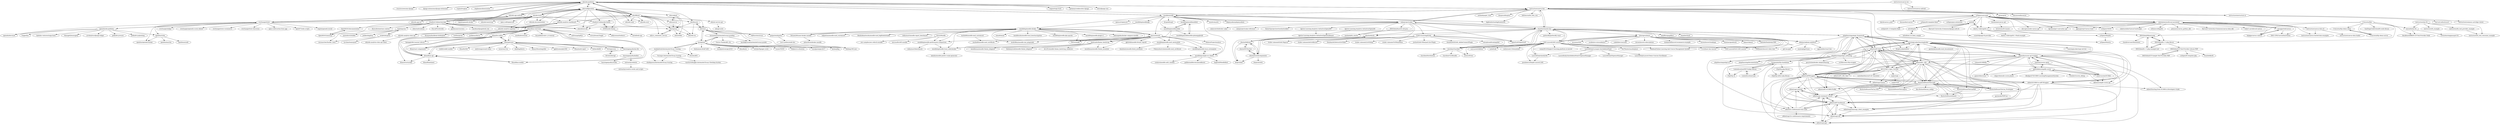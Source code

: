 digraph G {
"edx/edx-platform" -> "edx/configuration"
"edx/edx-platform" -> "edx/XBlock"
"edx/edx-platform" -> "instructure/canvas-lms"
"edx/edx-platform" -> "edx/devstack"
"edx/edx-platform" -> "taigaio/taiga-back" ["e"=1]
"edx/edx-platform" -> "moodle/moodle"
"edx/edx-platform" -> "pydanny/cookiecutter-django" ["e"=1]
"edx/edx-platform" -> "divio/django-cms" ["e"=1]
"edx/edx-platform" -> "edx/edx-app-android"
"edx/edx-platform" -> "rosarior/awesome-django" ["e"=1]
"edx/edx-platform" -> "django-extensions/django-extensions" ["e"=1]
"edx/edx-platform" -> "overhangio/tutor"
"edx/edx-platform" -> "wagtail/wagtail" ["e"=1]
"edx/edx-platform" -> "stephenmcd/mezzanine" ["e"=1]
"edx/edx-platform" -> "Stanford-Online/class2go"
"instructure/canvas-lms" -> "edx/edx-platform"
"instructure/canvas-lms" -> "moodle/moodle"
"instructure/canvas-lms" -> "sakaiproject/sakai"
"instructure/canvas-lms" -> "ucfopen/canvasapi"
"instructure/canvas-lms" -> "spree/spree" ["e"=1]
"instructure/canvas-lms" -> "chamilo/chamilo-lms"
"instructure/canvas-lms" -> "jamesjonesmath/canvancement"
"instructure/canvas-lms" -> "instructure/instructure-ui"
"instructure/canvas-lms" -> "discourse/discourse" ["e"=1]
"instructure/canvas-lms" -> "bigbluebutton/bigbluebutton" ["e"=1]
"instructure/canvas-lms" -> "airblade/paper_trail" ["e"=1]
"instructure/canvas-lms" -> "LearningLocker/learninglocker"
"instructure/canvas-lms" -> "adlnet/xAPI-Spec"
"instructure/canvas-lms" -> "diaspora/diaspora" ["e"=1]
"instructure/canvas-lms" -> "fatfreecrm/fat_free_crm" ["e"=1]
"Khan/live-editor" -> "Khan/structuredjs"
"Khan/live-editor" -> "Khan/perseus"
"Khan/live-editor" -> "Khan/khan-api"
"Khan/live-editor" -> "Khan/react-components" ["e"=1]
"Khan/live-editor" -> "SpongeJr/KA-Learner-Library"
"Khan/live-editor" -> "Khan/khan-exercises"
"overhangio/tutor" -> "edx/devstack"
"overhangio/tutor" -> "openedx/edx-platform"
"overhangio/tutor" -> "overhangio/indigo"
"overhangio/tutor" -> "openfun/openedx-docker"
"overhangio/tutor" -> "openedx/devstack"
"overhangio/tutor" -> "openfun/richie"
"overhangio/tutor" -> "overhangio/openedx-scorm-xblock"
"overhangio/tutor" -> "overhangio/tutor-ecommerce"
"overhangio/tutor" -> "edx/configuration"
"overhangio/tutor" -> "edx/edx-platform"
"overhangio/tutor" -> "overhangio/tutor-discovery"
"overhangio/tutor" -> "open-craft/custom-form-app"
"overhangio/tutor" -> "lpm0073/edx.scripts"
"overhangio/tutor" -> "regisb/openedx-install"
"overhangio/tutor" -> "gazpachu/hypatia"
"Khan/khan-api" -> "Khan/khan-mobile"
"Khan/khan-api" -> "Khan/khan-exercises"
"Khan/khan-api" -> "Khan/live-editor"
"Khan/khan-api" -> "Khan/perseus"
"Khan/khan-api" -> "Khan/structuredjs"
"Khan/khan-api" -> "Khan/KhanQuest"
"ulearnpro/ulearn" -> "LMS-Laravel/LMS-Laravel"
"ulearnpro/ulearn" -> "Mazbaul/Online-Learning-And-Course-Management-System"
"ulearnpro/ulearn" -> "ci-oc/basic-lms-laravel"
"ulearnpro/ulearn" -> "lakasir/lakasir" ["e"=1]
"ulearnpro/ulearn" -> "Bottelet/DaybydayCRM" ["e"=1]
"ulearnpro/ulearn" -> "LMS-Laravel/OLD-LMS-Laravel"
"ulearnpro/ulearn" -> "musonza/chat" ["e"=1]
"ulearnpro/ulearn" -> "academico-sis/academico" ["e"=1]
"ulearnpro/ulearn" -> "codelitdev/courselit" ["e"=1]
"ulearnpro/ulearn" -> "rinvex/laravel-subscriptions" ["e"=1]
"ulearnpro/ulearn" -> "PHPJunior/laravel-video-chat" ["e"=1]
"ulearnpro/ulearn" -> "drehimself/laravel-ecommerce-example" ["e"=1]
"ulearnpro/ulearn" -> "rinvex/laravel-bookings" ["e"=1]
"ulearnpro/ulearn" -> "SecTheater/marketplace" ["e"=1]
"ulearnpro/ulearn" -> "iluminar/goodwork" ["e"=1]
"ucfopen/canvasapi" -> "jamesjonesmath/canvancement"
"ucfopen/canvasapi" -> "ucfopen/UDOIT"
"ucfopen/canvasapi" -> "ucfopen/Obojobo"
"ucfopen/canvasapi" -> "gqmaguirejr/Canvas-tools"
"ucfopen/canvasapi" -> "ucfopen/lti-template-flask"
"ucfopen/canvasapi" -> "pylti/lti"
"ucfopen/canvasapi" -> "unsupported/canvas"
"ucfopen/canvasapi" -> "kstateome/canvas-api"
"ucfopen/canvasapi" -> "ubccapico/node-canvas-api"
"ucfopen/canvasapi" -> "dmitry-viskov/pylti1.3"
"ucfopen/canvasapi" -> "skyzh/canvas_grab" ["e"=1]
"ucfopen/canvasapi" -> "daranzolin/rcanvas"
"ucfopen/canvasapi" -> "ucfopen/Materia"
"ucfopen/canvasapi" -> "ucfopen/quiz-extensions"
"ucfopen/canvasapi" -> "dgrobani/py3-canvaslms-api"
"moodle/moodle" -> "instructure/canvas-lms"
"moodle/moodle" -> "moodlehq/moodle-docker"
"moodle/moodle" -> "edx/edx-platform"
"moodle/moodle" -> "tmuras/moosh"
"moodle/moodle" -> "bigbluebutton/bigbluebutton" ["e"=1]
"moodle/moodle" -> "moodlehq/moodleapp"
"moodle/moodle" -> "drupal/drupal" ["e"=1]
"moodle/moodle" -> "sakaiproject/sakai"
"moodle/moodle" -> "chamilo/chamilo-lms"
"moodle/moodle" -> "moodlehq/moodlemobile"
"moodle/moodle" -> "mautic/mautic" ["e"=1]
"moodle/moodle" -> "phpmyadmin/phpmyadmin" ["e"=1]
"moodle/moodle" -> "moodlehq/sample-ws-clients"
"moodle/moodle" -> "moodlehq/moodlemobile2"
"moodle/moodle" -> "opencart/opencart" ["e"=1]
"moodlehq/moodlemobile" -> "bmbrands/theme_bootstrap"
"moodlehq/moodlemobile" -> "moodlehq/moodlemobile2"
"moodlehq/moodlemobile" -> "moodlehq/moodle-mod_newmodule"
"moodlehq/moodlemobile" -> "moodlehq/moodlemobile-phonegapbuild"
"Khan/khan-exercises" -> "Khan/khan-api"
"Khan/khan-exercises" -> "Khan/khan-mobile"
"Khan/khan-exercises" -> "Khan/perseus"
"Khan/khan-exercises" -> "Stanford-Online/class2go"
"Khan/khan-exercises" -> "andreasgal/pdf.js" ["e"=1]
"Khan/khan-exercises" -> "Khan/live-editor"
"Khan/khan-exercises" -> "edx/XBlock"
"Khan/khan-exercises" -> "learningequality/ka-lite"
"Khan/khan-exercises" -> "worrydream/Tangle" ["e"=1]
"Khan/khan-exercises" -> "addyosmani/todomvc" ["e"=1]
"Khan/khan-exercises" -> "tbranyen/backbone-boilerplate" ["e"=1]
"Khan/khan-exercises" -> "cowboy/grunt" ["e"=1]
"Khan/khan-exercises" -> "jashkenas/docco" ["e"=1]
"Khan/khan-exercises" -> "mozilla/browserid" ["e"=1]
"Khan/khan-exercises" -> "bryanbibat/rails-3_0-tutorial" ["e"=1]
"learningequality/ka-lite" -> "learningequality/kolibri"
"learningequality/ka-lite" -> "Khan/perseus"
"learningequality/ka-lite" -> "Khan/khan-api"
"learningequality/kolibri" -> "learningequality/ka-lite"
"learningequality/kolibri" -> "learningequality/studio"
"learningequality/kolibri" -> "outreachy/website"
"adlnet/xAPI-Spec" -> "adlnet/ADL_LRS"
"adlnet/xAPI-Spec" -> "LearningLocker/learninglocker"
"adlnet/xAPI-Spec" -> "adlnet/xAPIWrapper"
"adlnet/xAPI-Spec" -> "AICC/CMI-5_Spec_Current"
"adlnet/xAPI-Spec" -> "RusticiSoftware/TinCanJS"
"adlnet/xAPI-Spec" -> "adlnet/xAPI-Dashboard"
"adlnet/xAPI-Spec" -> "adlnet/lrs-conformance-test-suite"
"adlnet/xAPI-Spec" -> "pipwerks/scorm-api-wrapper"
"adlnet/xAPI-Spec" -> "adaptlearning/adapt_framework"
"adlnet/xAPI-Spec" -> "RusticiSoftware/TinCan_Prototypes"
"adlnet/xAPI-Spec" -> "adaptlearning/adapt_authoring"
"adlnet/xAPI-Spec" -> "adlnet/SCORM-to-xAPI-Wrapper"
"adlnet/xAPI-Spec" -> "adlnet/xapi-lab"
"adlnet/xAPI-Spec" -> "adlnet/xapi-statement-viewer"
"adlnet/xAPI-Spec" -> "adlnet/xAPI-SCORM-Profile"
"instructure/canvas-ios" -> "instructure/canvas-android"
"instructure/canvas-ios" -> "instructure/instructure-ui"
"instructure/canvas-ios" -> "instructure/canvas-lms"
"kstateome/canvas-api" -> "kstateome/lti-launch"
"OpenMOOC/documentation" -> "OpenMOOC/moocng"
"3b1b/moderngl" -> "3b1b/perseus"
"Stanford-Online/class2go" -> "edx/XBlock"
"Stanford-Online/class2go" -> "OpenMOOC/documentation"
"Stanford-Online/class2go" -> "dhawalhshah/class-central"
"Stanford-Online/class2go" -> "OpenMOOC/moocng"
"Stanford-Online/class2go" -> "Khan/khan-exercises"
"Stanford-Online/class2go" -> "oxplot/gcsms"
"Stanford-Online/class2go" -> "eldarion/brabeion" ["e"=1]
"Stanford-Online/class2go" -> "PascalPrecht/wbb" ["e"=1]
"Stanford-Online/class2go" -> "jplehmann/coursera" ["e"=1]
"Stanford-Online/class2go" -> "edx/configuration"
"Stanford-Online/class2go" -> "edx/edx-platform"
"Stanford-Online/class2go" -> "jacobian/djangobook.com" ["e"=1]
"edx/XBlock" -> "edx/configuration"
"edx/XBlock" -> "edx/xblock-sdk"
"edx/XBlock" -> "Stanford-Online/class2go"
"edx/XBlock" -> "edx/xqueue"
"edx/XBlock" -> "edx/cs_comments_service"
"edx/XBlock" -> "edx/discern"
"edx/XBlock" -> "edx/edx-platform"
"edx/XBlock" -> "edx/edx-tools"
"edx/XBlock" -> "edx/edx-ora"
"edx/XBlock" -> "edx/edx-ora2"
"edx/XBlock" -> "edx/xserver"
"edx/XBlock" -> "edx/ease"
"edx/XBlock" -> "edx/edx-analytics-dashboard"
"edx/XBlock" -> "Stanford-Online/edx-theme"
"edx/XBlock" -> "edx/ml-service-api"
"cybercussion/SCOBot" -> "pipwerks/scorm-api-wrapper"
"cybercussion/SCOBot" -> "skfriese/simple-scorm-api"
"cybercussion/SCOBot" -> "gabrieldoty/simplify-scorm"
"moodlehq/moodle-mod_newmodule" -> "moodlehq/moodle-local_wstemplate"
"moodlehq/moodle-mod_newmodule" -> "danielneis/moodle-block_newblock"
"moodlehq/moodle-mod_newmodule" -> "PukunuiAustralia/moodle-mod_certificate"
"IMSGlobal/LTI-Tool-Provider-Library-PHP" -> "IMSGlobal/LTI-Sample-Tool-Provider-PHP"
"IMSGlobal/LTI-Tool-Provider-Library-PHP" -> "ucfopen/lti-template-php"
"IMSGlobal/LTI-Tool-Provider-Library-PHP" -> "franzliedke/lti"
"edx/edx-app-ios" -> "edx/edx-app-android"
"adaptlearning/adapt_authoring" -> "adaptlearning/adapt_framework"
"adaptlearning/adapt_authoring" -> "adaptlearning/documentation"
"adaptlearning/adapt_authoring" -> "adlnet/xAPI-Spec"
"adaptlearning/adapt_authoring" -> "adlnet/xAPIWrapper"
"adaptlearning/adapt_authoring" -> "LearningLocker/learninglocker"
"adaptlearning/adapt_authoring" -> "garyritchie/docker-adaptauthoring"
"adaptlearning/adapt_authoring" -> "adlnet/ADL_LRS"
"adaptlearning/adapt_authoring" -> "tunapanda/h5p-standalone"
"adaptlearning/adapt_authoring" -> "adaptlearning/adapt-cli"
"adaptlearning/adapt_authoring" -> "sr258/scorm-h5p-wrapper"
"adaptlearning/adapt_framework" -> "adaptlearning/adapt_authoring"
"adaptlearning/adapt_framework" -> "LearningLocker/learninglocker"
"adaptlearning/adapt_framework" -> "adaptlearning/documentation"
"adaptlearning/adapt_framework" -> "adlnet/xAPI-Spec"
"adaptlearning/adapt_framework" -> "adaptlearning/adapt-cli"
"adaptlearning/adapt_framework" -> "pipwerks/scorm-api-wrapper"
"adaptlearning/adapt_framework" -> "adlnet/xAPIWrapper"
"adaptlearning/adapt_framework" -> "RusticiSoftware/TinCanJS"
"adaptlearning/adapt_framework" -> "Brightcookie/lxHive"
"adaptlearning/adapt_framework" -> "AICC/CMI-5_Spec_Current"
"adaptlearning/adapt_framework" -> "chamilo/chamilo-lms"
"adaptlearning/adapt_framework" -> "adlnet/ADL_LRS"
"adaptlearning/adapt_framework" -> "nekomy/nekomy-platform"
"Khan/perseus" -> "Khan/khan-exercises"
"Khan/perseus" -> "Khan/live-editor"
"Khan/perseus" -> "Khan/react-components" ["e"=1]
"Khan/perseus" -> "BinaryMuse/imgsible" ["e"=1]
"Khan/perseus" -> "gpbl/isomorphic500" ["e"=1]
"Khan/perseus" -> "Khan/khan-api"
"Khan/perseus" -> "Khan/math-input" ["e"=1]
"Khan/perseus" -> "learningequality/ka-lite"
"Khan/perseus" -> "fatiherikli/fil" ["e"=1]
"Khan/perseus" -> "reddit/reddit-mobile" ["e"=1]
"Khan/perseus" -> "Khan/KaTeX" ["e"=1]
"Khan/perseus" -> "andrewngu/sound-redux" ["e"=1]
"Khan/perseus" -> "insin/react-hn" ["e"=1]
"Khan/perseus" -> "3b1b/perseus"
"Khan/perseus" -> "skidding/flatris" ["e"=1]
"edx/edx-app-android" -> "edx/edx-app-ios"
"edx/edx-app-android" -> "edx/xblock-sdk"
"sakaiproject/sakai" -> "chamilo/chamilo-lms"
"sakaiproject/sakai" -> "OpenOLAT/OpenOLAT"
"sakaiproject/sakai" -> "instructure/canvas-lms"
"sakaiproject/sakai" -> "claroline/Claroline"
"sakaiproject/sakai" -> "azeckoski/lti_starter"
"sakaiproject/sakai" -> "ILIAS-eLearning/ILIAS"
"sakaiproject/sakai" -> "nekomy/nekomy-platform"
"sakaiproject/sakai" -> "moodle/moodle"
"sakaiproject/sakai" -> "elmsln/elmsln"
"sakaiproject/sakai" -> "sakaicontrib/docker-sakai"
"sakaiproject/sakai" -> "IMSGlobal/basiclti-util-java"
"sakaiproject/sakai" -> "sakaiproject/sakai-reference"
"sakaiproject/sakai" -> "thexerteproject/xerteonlinetoolkits"
"sakaiproject/sakai" -> "Apereo-Learning-Analytics-Initiative/OpenLRW"
"sakaiproject/sakai" -> "edx/edx-platform"
"siyuanzhao/automated-essay-grading" -> "nusnlp/nea"
"siyuanzhao/automated-essay-grading" -> "Gaurav-Pande/AES_DL"
"siyuanzhao/automated-essay-grading" -> "edx/ease"
"siyuanzhao/automated-essay-grading" -> "feidong1991/aes"
"siyuanzhao/automated-essay-grading" -> "karthikprasad/automated-essay-grader"
"mankadronit/Automated-Essay--Scoring" -> "shubhpawar/Automated-Essay-Scoring"
"mankadronit/Automated-Essay--Scoring" -> "Turanga1/Automated-Essay-Scoring"
"mankadronit/Automated-Essay--Scoring" -> "nusnlp/nea"
"mankadronit/Automated-Essay--Scoring" -> "Farahn/AES"
"nusnlp/nea" -> "edx/ease"
"nusnlp/nea" -> "feidong1991/aes"
"nusnlp/nea" -> "mankadronit/Automated-Essay--Scoring"
"nusnlp/nea" -> "siyuanzhao/automated-essay-grading"
"nusnlp/nea" -> "benhamner/ASAP-AES"
"nusnlp/nea" -> "Farahn/AES"
"nusnlp/nea" -> "nusnlp/mlconvgec2018" ["e"=1]
"nusnlp/nea" -> "dimalik/ats"
"nusnlp/nea" -> "ustcljw/fupugec-score"
"nusnlp/nea" -> "ucasir/TDNN"
"nusnlp/nea" -> "Rokeer/co-attention"
"nusnlp/nea" -> "nusnlp/smtgec2017" ["e"=1]
"nusnlp/nea" -> "keisks/jfleg" ["e"=1]
"moodlehq/moodleapp" -> "moodlehq/moodle-docker"
"bitnami/bitnami-docker-moodle" -> "jmhardison/docker-moodle"
"bitnami/bitnami-docker-moodle" -> "moodlehq/moodle-docker"
"edx/configuration" -> "edx/XBlock"
"edx/configuration" -> "edx/edx-platform"
"edx/configuration" -> "edx/devstack"
"edx/configuration" -> "edx/edx-ora2"
"edx/configuration" -> "edx/xblock-sdk"
"edx/configuration" -> "edx/edx-documentation"
"edx/configuration" -> "edx/xqueue"
"edx/configuration" -> "Stanford-Online/edx-theme"
"edx/configuration" -> "edx/edx-tools"
"edx/configuration" -> "edx/edx-analytics-dashboard"
"edx/configuration" -> "edx/edx-analytics-pipeline"
"edx/configuration" -> "edx/discern"
"edx/configuration" -> "IONISx/edx-theme"
"edx/configuration" -> "edx/codejail"
"edx/configuration" -> "edx/edx-app-android"
"LMS-Laravel/LMS-Laravel" -> "ulearnpro/ulearn"
"LMS-Laravel/LMS-Laravel" -> "LaravelDaily/QuickLMS"
"LMS-Laravel/LMS-Laravel" -> "ci-oc/basic-lms-laravel"
"LMS-Laravel/LMS-Laravel" -> "LMS-Laravel/OLD-LMS-Laravel"
"LMS-Laravel/LMS-Laravel" -> "chamilo/chamilo-lms"
"LMS-Laravel/LMS-Laravel" -> "claroline/Claroline"
"LMS-Laravel/LMS-Laravel" -> "Mazbaul/Online-Learning-And-Course-Management-System"
"LMS-Laravel/LMS-Laravel" -> "sunny0910/Simple-E-learning-platform-in-laravel"
"LMS-Laravel/LMS-Laravel" -> "canvasowl/ribbbon" ["e"=1]
"LMS-Laravel/LMS-Laravel" -> "jasonheecs/Simple-Laravel-LMS"
"LMS-Laravel/LMS-Laravel" -> "nahid/talk" ["e"=1]
"LMS-Laravel/LMS-Laravel" -> "LaravelDaily/Laraquiz-QuickAdminPanel"
"LMS-Laravel/LMS-Laravel" -> "SecTheater/marketplace" ["e"=1]
"LMS-Laravel/LMS-Laravel" -> "mshossain110/examinee" ["e"=1]
"LMS-Laravel/LMS-Laravel" -> "PHPJunior/laravel-video-chat" ["e"=1]
"openedx/edx-platform" -> "openedx/devstack"
"openedx/edx-platform" -> "overhangio/tutor"
"openedx/edx-platform" -> "polkadot-js/wasm" ["e"=1]
"openedx/edx-platform" -> "polkadot-js/phishing" ["e"=1]
"openedx/edx-platform" -> "frappe/lms" ["e"=1]
"openedx/edx-platform" -> "kaleidos-ventures/taiga-back" ["e"=1]
"openedx/edx-platform" -> "openfun/richie"
"openedx/edx-platform" -> "ManageIQ/manageiq" ["e"=1]
"openedx/edx-platform" -> "arrobalytics/django-ledger" ["e"=1]
"chamilo/chamilo-lms" -> "claroline/Claroline"
"chamilo/chamilo-lms" -> "sakaiproject/sakai"
"chamilo/chamilo-lms" -> "LMS-Laravel/LMS-Laravel"
"chamilo/chamilo-lms" -> "pupilfirst/pupilfirst" ["e"=1]
"chamilo/chamilo-lms" -> "adaptlearning/adapt_framework"
"chamilo/chamilo-lms" -> "nekomy/nekomy-platform"
"chamilo/chamilo-lms" -> "gazpachu/hypatia"
"chamilo/chamilo-lms" -> "chamilo/chash"
"chamilo/chamilo-lms" -> "atutor/ATutor"
"chamilo/chamilo-lms" -> "elmsln/elmsln"
"chamilo/chamilo-lms" -> "OpenOLAT/OpenOLAT"
"chamilo/chamilo-lms" -> "patternfly/patternfly-react" ["e"=1]
"chamilo/chamilo-lms" -> "instructure/canvas-lms"
"chamilo/chamilo-lms" -> "ILIAS-eLearning/ILIAS"
"chamilo/chamilo-lms" -> "ulearnpro/ulearn"
"elmsln/elmsln" -> "elmsln/HAXcms"
"elmsln/elmsln" -> "btopro/lab2"
"elmsln/elmsln" -> "elmsln/lrnwebcomponents"
"moodlehq/moodlemobile2" -> "moodlehq/moodlemobile-phonegapbuild"
"moodlehq/moodlemobile2" -> "moodlehq/moodlemobile"
"openfun/richie" -> "openfun/openedx-docker"
"openfun/richie" -> "openfun/arnold"
"openfun/richie" -> "openfun/marsha"
"Khan/khan-mobile" -> "Khan/khan-api"
"Khan/khan-mobile" -> "Khan/khan-exercises"
"edx/ease" -> "edx/discern"
"edx/ease" -> "nusnlp/nea"
"edx/ease" -> "siyuanzhao/automated-essay-grading"
"edx/ease" -> "VikParuchuri/scan"
"edx/ease" -> "feidong1991/aes"
"edx/ease" -> "karthikprasad/automated-essay-grader"
"ILIAS-eLearning/ILIAS" -> "studer-raimann/ILIAS-Pegasus"
"ILIAS-eLearning/ILIAS" -> "studer-raimann/ActiveRecord"
"ILIAS-eLearning/ILIAS" -> "DatabayAG/InteractiveVideo"
"ILIAS-eLearning/ILIAS" -> "studer-raimann/LiveVoting"
"ILIAS-eLearning/ILIAS" -> "OpenOLAT/OpenOLAT"
"ILIAS-eLearning/ILIAS" -> "studer-raimann/CtrlMainMenu"
"ILIAS-eLearning/ILIAS" -> "jrocho/ILIAS-Etherpad-Lite-Plugin"
"ILIAS-eLearning/ILIAS" -> "DatabayAG/ILIAS_AdobeConnectPlugin"
"ILIAS-eLearning/ILIAS" -> "claroline/Claroline"
"ILIAS-eLearning/ILIAS" -> "conceptsandtraining/doil"
"adlnet/ADL_LRS" -> "adlnet/xAPIWrapper"
"adlnet/ADL_LRS" -> "adlnet/xAPI-Spec"
"adlnet/ADL_LRS" -> "adlnet/lrs-conformance-test-suite"
"adlnet/ADL_LRS" -> "LearningLocker/learninglocker"
"adlnet/ADL_LRS" -> "adlnet/experienceapi_client_examples"
"adlnet/ADL_LRS" -> "adlnet/xapi-lab"
"adlnet/ADL_LRS" -> "adlnet/xAPI-Dashboard"
"adlnet/ADL_LRS" -> "adlnet/xapi-statement-viewer"
"adlnet/ADL_LRS" -> "RusticiSoftware/TinCanJS"
"adlnet/ADL_LRS" -> "adlnet/SCORM-to-xAPI-Wrapper"
"adlnet/ADL_LRS" -> "RusticiSoftware/TinCan_Prototypes"
"adlnet/ADL_LRS" -> "adlnet/xapi-launch"
"adlnet/ADL_LRS" -> "AICC/CMI-5_Spec_Current"
"adlnet/ADL_LRS" -> "adlnet/xapi-jqm"
"adlnet/ADL_LRS" -> "adlnet/xAPI-SCORM-Profile"
"adlnet/xAPIWrapper" -> "adlnet/xAPI-Dashboard"
"adlnet/xAPIWrapper" -> "adlnet/SCORM-to-xAPI-Wrapper"
"adlnet/xAPIWrapper" -> "adlnet/ADL_LRS"
"adlnet/xAPIWrapper" -> "adlnet/xapi-lab"
"adlnet/xAPIWrapper" -> "adlnet/experienceapi_client_examples"
"adlnet/xAPIWrapper" -> "adlnet/lrs-conformance-test-suite"
"adlnet/xAPIWrapper" -> "adlnet/xapi-statement-viewer"
"adlnet/xAPIWrapper" -> "adlnet/xapi-jqm"
"adlnet/xAPIWrapper" -> "adlnet/xAPI-Spec"
"adlnet/xAPIWrapper" -> "adlnet/xapi-youtube"
"adlnet/xAPIWrapper" -> "adlnet/xAPI-SCORM-Profile"
"adlnet/xAPIWrapper" -> "RusticiSoftware/TinCan_Prototypes"
"adlnet/xAPIWrapper" -> "RusticiSoftware/TinCanJS"
"adlnet/xAPIWrapper" -> "adlnet/xapi-launch"
"adlnet/xAPIWrapper" -> "LearningLocker/learninglocker"
"claroline/Claroline" -> "claroline/Distribution"
"claroline/Claroline" -> "chamilo/chamilo-lms"
"claroline/Claroline" -> "claroline/CoreBundle"
"claroline/Claroline" -> "atutor/ATutor"
"claroline/Claroline" -> "LMS-Laravel/LMS-Laravel"
"tmuras/moosh" -> "FMCorz/mdk"
"tmuras/moosh" -> "moodlehq/moodle-local_wstemplate"
"tmuras/moosh" -> "moodlehq/moodle-docker"
"tmuras/moosh" -> "moodleman/moodle-theme_essential"
"tmuras/moosh" -> "moodlehq/moodle-local_codechecker"
"tmuras/moosh" -> "mudrd8mz/moodle-tool_pluginskel"
"tmuras/moosh" -> "gjb2048/moodle-format_topcoll"
"tmuras/moosh" -> "moodlehq/moodle-mod_newmodule"
"tmuras/moosh" -> "markn86/moodle-mod_certificate"
"tmuras/moosh" -> "MaharaProject/mahara"
"tmuras/moosh" -> "bmbrands/theme_bootstrap"
"tmuras/moosh" -> "moodlehq/moodle-performance-comparison"
"tmuras/moosh" -> "moodlehq/sample-ws-clients"
"instructure/instructure-ui" -> "harvard-edtech/caccl"
"instructure/instructure-ui" -> "instructure/common-cartridge-viewer"
"Azure/Moodle" -> "microsoft/o365-moodle"
"Azure/Moodle" -> "aws-samples/aws-refarch-moodle"
"Azure/Moodle" -> "moodlehq/moodle-performance-comparison"
"bmbrands/theme_bootstrap" -> "ds125v/moodle-theme_bootstrap_renderers"
"bmbrands/theme_bootstrap" -> "moodleman/moodle-theme_elegance"
"bmbrands/theme_bootstrap" -> "moodleman/moodle-theme_essential"
"bmbrands/theme_bootstrap" -> "moodlehq/moodle-local_codechecker"
"bmbrands/theme_bootstrap" -> "thedannywahl/moodle-theme_elegance"
"moodlehq/moodle-performance-comparison" -> "moodlehq/moodle-local_codechecker"
"moodlehq/moodle-performance-comparison" -> "mikasmart/benchmark"
"Apereo-Learning-Analytics-Initiative/OpenLRW" -> "Apereo-Learning-Analytics-Initiative/OpenDashboard"
"unsupported/canvas" -> "jamesjonesmath/canvancement"
"unsupported/canvas" -> "kajigga/canvas-contrib"
"unsupported/canvas" -> "EMU-CFE/CanvasDataViewer"
"edx/xserver" -> "edx/xqueue"
"edx/xserver" -> "edx/codejail"
"LearningLocker/learninglocker" -> "adlnet/xAPI-Spec"
"LearningLocker/learninglocker" -> "adlnet/ADL_LRS"
"LearningLocker/learninglocker" -> "adlnet/xAPIWrapper"
"LearningLocker/learninglocker" -> "RusticiSoftware/TinCanJS"
"LearningLocker/learninglocker" -> "adlnet/xAPI-Dashboard"
"LearningLocker/learninglocker" -> "adaptlearning/adapt_framework"
"LearningLocker/learninglocker" -> "Brightcookie/lxHive"
"LearningLocker/learninglocker" -> "pipwerks/scorm-api-wrapper"
"LearningLocker/learninglocker" -> "LearningLocker/xapi-service"
"LearningLocker/learninglocker" -> "RusticiSoftware/TinCanPHP"
"LearningLocker/learninglocker" -> "AICC/CMI-5_Spec_Current"
"LearningLocker/learninglocker" -> "garemoko/moodle-mod_tincanlaunch"
"LearningLocker/learninglocker" -> "adlnet/SCORM-to-xAPI-Wrapper"
"LearningLocker/learninglocker" -> "adaptlearning/adapt_authoring"
"LearningLocker/learninglocker" -> "RusticiSoftware/TinCan_Prototypes"
"RusticiSoftware/TinCanJS" -> "RusticiSoftware/TinCan_Prototypes"
"RusticiSoftware/TinCanJS" -> "adlnet/xAPIWrapper"
"RusticiSoftware/TinCanJS" -> "RusticiSoftware/TinCanPHP"
"RusticiSoftware/TinCanJS" -> "LearningLocker/learninglocker"
"RusticiSoftware/TinCanJS" -> "adlnet/xapi-lab"
"RusticiSoftware/TinCanJS" -> "adlnet/xAPI-Dashboard"
"RusticiSoftware/TinCanJS" -> "adlnet/xAPI-Spec"
"RusticiSoftware/TinCanJS" -> "adlnet/ADL_LRS"
"RusticiSoftware/TinCanJS" -> "adlnet/xapi-statement-viewer"
"RusticiSoftware/TinCanJS" -> "adlnet/experienceapi_client_examples"
"RusticiSoftware/TinCanJS" -> "RusticiSoftware/TinCanJava"
"RusticiSoftware/TinCanJS" -> "Ken-Richard/tincan_nodejs"
"RusticiSoftware/TinCanJS" -> "RusticiSoftware/launch"
"RusticiSoftware/TinCanJS" -> "adlnet/xapi-youtube"
"RusticiSoftware/TinCanJS" -> "RusticiSoftware/TinCan.NET"
"adlnet/experienceapi_client_examples" -> "adlnet/xapi-lab"
"adlnet/experienceapi_client_examples" -> "adlnet/xapi-statement-viewer"
"adlnet/lrs-conformance-test-suite" -> "adlnet/xapi-youtube"
"adlnet/lrs-conformance-test-suite" -> "adlnet/xapi-statement-viewer"
"adlnet/lrs-conformance-test-suite" -> "adlnet/xapi-lrs-conformance-requirements"
"adlnet/lrs-conformance-test-suite" -> "adlnet/xAPI-Dashboard"
"adlnet/xAPI-Dashboard" -> "adlnet/xapi-statement-viewer"
"adlnet/xAPI-Dashboard" -> "adlnet/xapi-lab"
"adlnet/xAPI-Dashboard" -> "adlnet/xapi-jqm"
"adlnet/xAPI-Dashboard" -> "adlnet/experienceapi_client_examples"
"adlnet/xAPI-Dashboard" -> "adlnet/xapi-youtube"
"adlnet/xAPI-Dashboard" -> "adlnet/xAPIWrapper"
"adlnet/xAPI-Dashboard" -> "adlnet/lrs-conformance-test-suite"
"adlnet/xapi-lab" -> "adlnet/xapi-statement-viewer"
"adlnet/xapi-lab" -> "adlnet/xapi-jqm"
"adlnet/xapi-lab" -> "adlnet/xAPI-Dashboard"
"adlnet/xapi-statement-viewer" -> "adlnet/xapi-lab"
"adlnet/xapi-statement-viewer" -> "adlnet/xapi-youtube"
"adlnet/xapi-statement-viewer" -> "adlnet/xapi-jqm"
"adlnet/xapi-statement-viewer" -> "adlnet/xAPI-Dashboard"
"adlnet/xapi-youtube" -> "adlnet/xapi-jqm"
"adlnet/xapi-youtube" -> "adlnet/xapi-statement-viewer"
"Stanford-Online/edx-theme" -> "IONISx/edx-theme"
"Stanford-Online/edx-theme" -> "edx/xblock-sdk"
"3b1b/perseus" -> "3b1b/moderngl"
"nekomy/nekomy-platform" -> "appsembler/react-lms"
"nekomy/nekomy-platform" -> "geli-lms/geli"
"nekomy/nekomy-platform" -> "anantajitjg/eGyan"
"edx/codejail" -> "edx/xserver"
"edx/codejail" -> "edx/xqueue"
"edx/codejail" -> "edx/notifier"
"socketubs/pyhn" -> "ciaranarcher/hacker_term"
"socketubs/pyhn" -> "oxplot/gcsms"
"socketubs/pyhn" -> "tyrchen/teamspark"
"LaravelDaily/Laraquiz-QuickAdminPanel" -> "LaravelDaily/QuickAdminPanel-ExpenseManager" ["e"=1]
"LaravelDaily/Laraquiz-QuickAdminPanel" -> "LaravelDaily/QuickLMS"
"LaravelDaily/Laraquiz-QuickAdminPanel" -> "LaravelDaily/ExpenseManager"
"LaravelDaily/Laraquiz-QuickAdminPanel" -> "LaravelDaily/Laravel-Demo-Courses-Enrollment" ["e"=1]
"moodlehq/sample-ws-clients" -> "moodlehq/moodle-local_wstemplate"
"moodlehq/sample-ws-clients" -> "guilhermebferreira/moodlerest"
"moodlehq/sample-ws-clients" -> "llagerlof/MoodleRest"
"moodlehq/sample-ws-clients" -> "catalyst/moodle-auth_userkey"
"edx/devstack" -> "overhangio/tutor"
"edx/devstack" -> "edx/edx-documentation"
"edx/devstack" -> "edx/xblock-sdk"
"edx/devstack" -> "edx/configuration"
"edx/devstack" -> "Stanford-Online/edx-theme"
"edx/devstack" -> "regisb/openedx-docker"
"edx/devstack" -> "edx/edx-analytics-dashboard"
"edx/devstack" -> "edx/edx-analytics-pipeline"
"edx/devstack" -> "edx/edx-bootstrap"
"edx/devstack" -> "open-craft/opencraft"
"RusticiSoftware/TinCanPHP" -> "RusticiSoftware/launch"
"RusticiSoftware/TinCan_Prototypes" -> "RusticiSoftware/TinCanJS"
"RusticiSoftware/TinCan_Prototypes" -> "garemoko/PHPCan"
"outreachy/website" -> "outreachy/creative-works-and-scripts"
"gazpachu/hypatia" -> "Luci-Lawless/node-lms"
"moodlehq/moodlemobile-phonegapbuild" -> "moodlehq/moodlemobile2"
"kajigga/canvas-contrib" -> "unsupported/canvas"
"LaravelDaily/QuickLMS" -> "jasonheecs/Simple-Laravel-LMS"
"LaravelDaily/QuickLMS" -> "LMS-Laravel/LMS-Laravel"
"jamesjonesmath/canvancement" -> "unsupported/canvas"
"jamesjonesmath/canvancement" -> "instructure/canvas-data-cli"
"jamesjonesmath/canvancement" -> "ucfopen/canvasapi"
"jamesjonesmath/canvancement" -> "gqmaguirejr/Canvas-tools"
"jamesjonesmath/canvancement" -> "instructure/canvas-hosted-data-examples"
"jamesjonesmath/canvancement" -> "kajigga/canvas-contrib"
"jamesjonesmath/canvancement" -> "EMU-CFE/CanvasDataViewer"
"jamesjonesmath/canvancement" -> "sukotsuchido/CanvasUserScripts"
"jamesjonesmath/canvancement" -> "ucfopen/UDOIT"
"jamesjonesmath/canvancement" -> "ubccapico/node-canvas-api"
"jamesjonesmath/canvancement" -> "dgrobani/py3-canvaslms-api"
"jamesjonesmath/canvancement" -> "williamscollege/lti"
"jamesjonesmath/canvancement" -> "penzance/canvas_python_sdk"
"jamesjonesmath/canvancement" -> "Harvard-University-iCommons/canvas-data-sdk"
"jamesjonesmath/canvancement" -> "robert-carroll/ccsd-canvas"
"elmsln/HAXcms" -> "elmsln/lrnwebcomponents"
"elmsln/HAXcms" -> "elmsln/WCFactory"
"elmsln/HAXcms" -> "btopro/lab2"
"elmsln/HAXcms" -> "elmsln/elmsln"
"elmsln/WCFactory" -> "elmsln/HAXcms"
"elmsln/WCFactory" -> "elmsln/lrnwebcomponents"
"pipwerks/scorm-api-wrapper" -> "cybercussion/SCOBot"
"pipwerks/scorm-api-wrapper" -> "gabrieldoty/simplify-scorm"
"pipwerks/scorm-api-wrapper" -> "skfriese/simple-scorm-api"
"pipwerks/scorm-api-wrapper" -> "Litmos/SCORMify"
"pipwerks/scorm-api-wrapper" -> "adlnet/xAPIWrapper"
"pipwerks/scorm-api-wrapper" -> "jcputney/scorm-again"
"pipwerks/scorm-api-wrapper" -> "adlnet/SCORM-to-xAPI-Wrapper"
"pipwerks/scorm-api-wrapper" -> "gamestdio/scorm"
"pipwerks/scorm-api-wrapper" -> "adlnet/xAPI-Spec"
"pipwerks/scorm-api-wrapper" -> "RusticiSoftware/TinCanJS"
"pipwerks/scorm-api-wrapper" -> "adlnet/ADL_LRS"
"pipwerks/scorm-api-wrapper" -> "LearningLocker/learninglocker"
"pipwerks/scorm-api-wrapper" -> "adaptlearning/adapt_framework"
"pipwerks/scorm-api-wrapper" -> "RusticiSoftware/TinCan_Prototypes"
"pipwerks/scorm-api-wrapper" -> "adlnet/Starting-from-SCORM-A-Developers-Guide"
"omsmith/ims-lti" -> "civitaslearning/passport-lti"
"omsmith/ims-lti" -> "blackboard/BBDN-LTI-Tool-Provider-Node"
"gabrieldoty/simplify-scorm" -> "jcputney/scorm-again"
"gabrieldoty/simplify-scorm" -> "pipwerks/scorm-api-wrapper"
"gabrieldoty/simplify-scorm" -> "cybercussion/SCOBot"
"gabrieldoty/simplify-scorm" -> "skfriese/simple-scorm-api"
"gabrieldoty/simplify-scorm" -> "gamestdio/scorm"
"gabrieldoty/simplify-scorm" -> "dhodges47/SCORM-LearningManagementSystem"
"gabrieldoty/simplify-scorm" -> "frumbert/scorm_debug"
"gabrieldoty/simplify-scorm" -> "mlgarrido/node-scorm-player"
"oxplot/gcsms" -> "ciaranarcher/hacker_term"
"oxplot/gcsms" -> "socketubs/pyhn"
"oxplot/gcsms" -> "jaymedavis/hubble" ["e"=1]
"oxplot/gcsms" -> "jwilberding/bcp"
"Lumieducation/H5P-Nodejs-library" -> "tunapanda/h5p-standalone"
"Lumieducation/H5P-Nodejs-library" -> "Lumieducation/Lumi"
"Lumieducation/H5P-Nodejs-library" -> "h5p/h5p-cli"
"xapijs/xapi" -> "xapijs/cmi5"
"moodlehq/moodle-docker" -> "moodlehq/moodle-php-apache"
"moodlehq/moodle-docker" -> "tmuras/moosh"
"moodlehq/moodle-docker" -> "moodlehq/moodle-local_codechecker"
"moodlehq/moodle-docker" -> "FMCorz/mdk"
"moodlehq/moodle-docker" -> "mudrd8mz/moodle-tool_pluginskel"
"moodlehq/moodle-docker" -> "moodlehq/moodle-plugin-ci"
"moodlehq/moodle-docker" -> "jobcespedes/docker-compose-moodle"
"moodlehq/moodle-docker" -> "mdjnelson/moodle-mod_customcert"
"moodlehq/moodle-docker" -> "blindsidenetworks/moodle-mod_bigbluebuttonbn" ["e"=1]
"moodlehq/moodle-docker" -> "mikasmart/moodle-report_benchmark"
"moodlehq/moodle-docker" -> "moodlehq/sample-ws-clients"
"moodlehq/moodle-docker" -> "moodlehq/moodle-performance-comparison"
"moodlehq/moodle-docker" -> "iomad/iomad"
"moodlehq/moodle-docker" -> "bitnami/bitnami-docker-moodle"
"moodlehq/moodle-docker" -> "moodleuulm/moodle-local_boostnavigation"
"ucfopen/UDOIT" -> "ucfopen/Obojobo"
"moodlehq/moodle-local_codechecker" -> "kabalin/moodle-jmeter-script-generator"
"OpenMOOC/moocng" -> "OpenMOOC/documentation"
"jcputney/scorm-again" -> "gabrieldoty/simplify-scorm"
"jcputney/scorm-again" -> "pipwerks/scorm-api-wrapper"
"jcputney/scorm-again" -> "cybercussion/SCOBot"
"dmitry-viskov/pylti1.3" -> "pylti/lti"
"dmitry-viskov/pylti1.3" -> "ccnmtl/django-lti-provider"
"dmitry-viskov/pylti1.3" -> "IMSGlobal/ltibootcamp"
"dmitry-viskov/pylti1.3" -> "IMSGlobal/lti-1-3-php-library"
"dmitry-viskov/pylti1.3" -> "dmitry-viskov/pylti1.3-flask-example"
"instructure/canvas-data-cli" -> "instructure/canvas-hosted-data-examples"
"instructure/canvas-data-cli" -> "instructure/canvas-data-loader"
"Cvmcosta/ltijs" -> "omsmith/ims-lti"
"Cvmcosta/ltijs" -> "IMSGlobal/ltibootcamp"
"Cvmcosta/ltijs" -> "IMSGlobal/lti-1-3-php-library"
"Cvmcosta/ltijs" -> "SanDiegoCodeSchool/lti-node-library"
"Cvmcosta/ltijs" -> "blackboard/BBDN-LTI-Tool-Provider-Node"
"Cvmcosta/ltijs" -> "Cvmcosta/ltijs-demo-client"
"Cvmcosta/ltijs" -> "Cvmcosta/ltijs-demo-server"
"Cvmcosta/ltijs" -> "dmitry-viskov/pylti1.3"
"IMSGlobal/ltibootcamp" -> "IMSGlobal/lti-1-3-php-example-tool"
"IMSGlobal/ltibootcamp" -> "IMSGlobal/lti-1-3-php-library"
"IMSGlobal/ltibootcamp" -> "claudevervoort/ltiautotest"
"pylti/lti" -> "ccnmtl/django-lti-provider"
"pylti/lti" -> "mitodl/pylti"
"pylti/lti" -> "Harvard-University-iCommons/django-auth-lti"
"pylti/lti" -> "dmitry-viskov/pylti1.3"
"elmsln/lrnwebcomponents" -> "elmsln/HAXcms"
"elmsln/lrnwebcomponents" -> "elmsln/WCFactory"
"elmsln/lrnwebcomponents" -> "btopro/lab2"
"elmsln/lrnwebcomponents" -> "elmsln/elmsln"
"elmsln/lrnwebcomponents" -> "btopro/ist402"
"ucfopen/Obojobo" -> "ucfopen/Materia"
"moodlehq/moodle-local_wstemplate" -> "moodlehq/sample-ws-clients"
"mitodl/mit_lti_flask_sample" -> "mitodl/pylti"
"edx/edx-analytics-pipeline" -> "edx/edx-analytics-dashboard"
"edx/edx-analytics-pipeline" -> "edx/edx-analytics-data-api"
"IMSGlobal/lti-1-3-php-library" -> "IMSGlobal/lti-1-3-php-example-tool"
"IMSGlobal/lti-1-3-php-library" -> "IMSGlobal/ltibootcamp"
"IMSGlobal/lti-1-3-php-library" -> "IMSGlobal/LTI-Tool-Provider-Library-PHP"
"Lumieducation/Lumi" -> "Lumieducation/H5P-Nodejs-library"
"mitodl/pylti" -> "mitodl/mit_lti_flask_sample"
"mitodl/pylti" -> "pylti/lti"
"IONISx/edx-theme" -> "Stanford-Online/edx-theme"
"IONISx/edx-theme" -> "mitodl/edx-sga"
"IMSGlobal/basiclti-util-java" -> "azeckoski/lti_starter"
"tunapanda/h5p-standalone" -> "Lumieducation/H5P-Nodejs-library"
"tunapanda/h5p-standalone" -> "h5p/h5p-cli"
"tunapanda/h5p-standalone" -> "Lumieducation/Lumi"
"tunapanda/h5p-standalone" -> "h5p/h5p-php-library"
"tunapanda/h5p-standalone" -> "h5p/h5p-editor-php-library"
"instructure/ims-lti" -> "instructure/lti_tool_provider_example"
"instructure/ims-lti" -> "instructure/lti_tool_consumer_example"
"instructure/ims-lti" -> "omsmith/ims-lti"
"instructure/ims-lti" -> "instructure/lti_example"
"AICC/CMI-5_Spec_Current" -> "adlnet/xAPI-Spec"
"AICC/CMI-5_Spec_Current" -> "adlnet/xAPIWrapper"
"AICC/CMI-5_Spec_Current" -> "adlnet/xAPI-Dashboard"
"AICC/CMI-5_Spec_Current" -> "adlnet/xAPI-SCORM-Profile"
"AICC/CMI-5_Spec_Current" -> "cawerkenthin/cmi5-AU-Simulator"
"AICC/CMI-5_Spec_Current" -> "adlnet/ADL_LRS"
"AICC/CMI-5_Spec_Current" -> "adlnet/xapi-launch"
"AICC/CMI-5_Spec_Current" -> "xapijs/xapi"
"AICC/CMI-5_Spec_Current" -> "adlnet/xAPI_LRS_Test"
"AICC/CMI-5_Spec_Current" -> "RusticiSoftware/launch"
"AICC/CMI-5_Spec_Current" -> "LearningLocker/learninglocker"
"edx/xqueue" -> "edx/cs_comments_service"
"edx/xqueue" -> "edx/edx-ora"
"edx/xqueue" -> "edx/notifier"
"h5p/h5p-editor-php-library" -> "h5p/h5p-php-library"
"FMCorz/mdk" -> "tmuras/moosh"
"ucfopen/lti-template-flask" -> "ucfopen/lti-13-template-flask"
"markn86/moodle-mod_customcert" -> "markn86/moodle-mod_certificate"
"instructure/lti_tool_provider_example" -> "instructure/lti_tool_consumer_example"
"edx/ml-service-api" -> "edx/pyrasite"
"Turanga1/Automated-Essay-Scoring" -> "shubhpawar/Automated-Essay-Scoring"
"Turanga1/Automated-Essay-Scoring" -> "vasu5235/Kaggle-Automated-Essay-Checking-System"
"Apereo-Learning-Analytics-Initiative/OpenLRS" -> "Apereo-Learning-Analytics-Initiative/OpenDashboard"
"h5p/h5p-php-library" -> "h5p/h5p-editor-php-library"
"edx/discern" -> "edx/ease"
"edx/discern" -> "edx/edx-ora"
"edx/discern" -> "edx/xqueue"
"adlnet/SCORM-to-xAPI-Wrapper" -> "adlnet/xAPIWrapper"
"adlnet/SCORM-to-xAPI-Wrapper" -> "adlnet/Starting-from-SCORM-A-Developers-Guide"
"adlnet/SCORM-to-xAPI-Wrapper" -> "adlnet/xapi-lab"
"adlnet/SCORM-to-xAPI-Wrapper" -> "adlnet/xAPI-SCORM-Profile"
"adlnet/SCORM-to-xAPI-Wrapper" -> "adlnet/xAPI-Dashboard"
"adlnet/SCORM-to-xAPI-Wrapper" -> "adlnet/xapi-jqm"
"adlnet/SCORM-to-xAPI-Wrapper" -> "adlnet/experienceapi_client_examples"
"adlnet/SCORM-to-xAPI-Wrapper" -> "adlnet/xapi-statement-viewer"
"Cvmcosta/ltijs-demo-client" -> "Cvmcosta/ltijs-demo-server"
"Cvmcosta/ltijs-demo-server" -> "Cvmcosta/ltijs-demo-client"
"IMSGlobal/lti-1-3-php-example-tool" -> "IMSGlobal/lti-1-3-php-library"
"IMSGlobal/lti-1-3-php-example-tool" -> "IMSGlobal/ltibootcamp"
"edx/edx-analytics-dashboard" -> "edx/edx-analytics-data-api"
"edx/edx-analytics-dashboard" -> "edx/edx-analytics-pipeline"
"edx/cs_comments_service" -> "edx/xqueue"
"IMSGlobal/LTI-Sample-Tool-Provider-PHP" -> "IMSGlobal/LTI-Tool-Provider-Library-PHP"
"edx/edx-analytics-data-api" -> "edx/edx-analytics-data-api-client"
"edx/edx-platform" ["l"="25.456,-1.038"]
"edx/configuration" ["l"="25.473,-0.954"]
"edx/XBlock" ["l"="25.508,-0.933"]
"instructure/canvas-lms" ["l"="25.345,-1.168"]
"edx/devstack" ["l"="25.444,-0.975"]
"taigaio/taiga-back" ["l"="-32.416,-24.685"]
"moodle/moodle" ["l"="25.485,-1.167"]
"pydanny/cookiecutter-django" ["l"="25.639,1.289"]
"divio/django-cms" ["l"="25.644,1.14"]
"edx/edx-app-android" ["l"="25.426,-0.953"]
"rosarior/awesome-django" ["l"="25.644,1.177"]
"django-extensions/django-extensions" ["l"="25.738,1.194"]
"overhangio/tutor" ["l"="25.394,-1.005"]
"wagtail/wagtail" ["l"="25.565,1.276"]
"stephenmcd/mezzanine" ["l"="25.7,1.139"]
"Stanford-Online/class2go" ["l"="25.54,-0.941"]
"sakaiproject/sakai" ["l"="25.406,-1.192"]
"ucfopen/canvasapi" ["l"="25.151,-1.092"]
"spree/spree" ["l"="8.983,-30.788"]
"chamilo/chamilo-lms" ["l"="25.383,-1.242"]
"jamesjonesmath/canvancement" ["l"="25.191,-1.119"]
"instructure/instructure-ui" ["l"="25.303,-1.114"]
"discourse/discourse" ["l"="9.28,-30.929"]
"bigbluebutton/bigbluebutton" ["l"="-28.87,12.15"]
"airblade/paper_trail" ["l"="8.784,-30.58"]
"LearningLocker/learninglocker" ["l"="25.254,-1.339"]
"adlnet/xAPI-Spec" ["l"="25.274,-1.341"]
"diaspora/diaspora" ["l"="9.216,-30.838"]
"fatfreecrm/fat_free_crm" ["l"="8.887,-30.528"]
"Khan/live-editor" ["l"="25.671,-0.886"]
"Khan/structuredjs" ["l"="25.668,-0.827"]
"Khan/perseus" ["l"="25.702,-0.876"]
"Khan/khan-api" ["l"="25.67,-0.858"]
"Khan/react-components" ["l"="28.795,-32.208"]
"SpongeJr/KA-Learner-Library" ["l"="25.683,-0.909"]
"Khan/khan-exercises" ["l"="25.631,-0.89"]
"openedx/edx-platform" ["l"="25.343,-0.991"]
"overhangio/indigo" ["l"="25.378,-0.977"]
"openfun/openedx-docker" ["l"="25.359,-0.963"]
"openedx/devstack" ["l"="25.355,-1.013"]
"openfun/richie" ["l"="25.333,-0.959"]
"overhangio/openedx-scorm-xblock" ["l"="25.369,-1.029"]
"overhangio/tutor-ecommerce" ["l"="25.394,-0.982"]
"overhangio/tutor-discovery" ["l"="25.375,-1.014"]
"open-craft/custom-form-app" ["l"="25.401,-1.026"]
"lpm0073/edx.scripts" ["l"="25.37,-0.994"]
"regisb/openedx-install" ["l"="25.385,-1.034"]
"gazpachu/hypatia" ["l"="25.383,-1.112"]
"Khan/khan-mobile" ["l"="25.639,-0.854"]
"Khan/KhanQuest" ["l"="25.687,-0.832"]
"ulearnpro/ulearn" ["l"="25.448,-1.308"]
"LMS-Laravel/LMS-Laravel" ["l"="25.422,-1.32"]
"Mazbaul/Online-Learning-And-Course-Management-System" ["l"="25.46,-1.343"]
"ci-oc/basic-lms-laravel" ["l"="25.466,-1.326"]
"lakasir/lakasir" ["l"="-26.383,-39.126"]
"Bottelet/DaybydayCRM" ["l"="-25.804,-40.057"]
"LMS-Laravel/OLD-LMS-Laravel" ["l"="25.442,-1.337"]
"musonza/chat" ["l"="-25.815,-40.097"]
"academico-sis/academico" ["l"="-26.351,-39.144"]
"codelitdev/courselit" ["l"="12.473,-10.745"]
"rinvex/laravel-subscriptions" ["l"="-25.756,-40.208"]
"PHPJunior/laravel-video-chat" ["l"="-25.838,-40.086"]
"drehimself/laravel-ecommerce-example" ["l"="-25.788,-39.797"]
"rinvex/laravel-bookings" ["l"="-25.655,-40.127"]
"SecTheater/marketplace" ["l"="8.693,-31.213"]
"iluminar/goodwork" ["l"="-25.81,-39.98"]
"ucfopen/UDOIT" ["l"="25.143,-1.12"]
"ucfopen/Obojobo" ["l"="25.121,-1.112"]
"gqmaguirejr/Canvas-tools" ["l"="25.172,-1.085"]
"ucfopen/lti-template-flask" ["l"="25.152,-1.053"]
"pylti/lti" ["l"="25.074,-1.066"]
"unsupported/canvas" ["l"="25.185,-1.094"]
"kstateome/canvas-api" ["l"="25.128,-1.052"]
"ubccapico/node-canvas-api" ["l"="25.16,-1.116"]
"dmitry-viskov/pylti1.3" ["l"="25.041,-1.058"]
"skyzh/canvas_grab" ["l"="2.032,16.86"]
"daranzolin/rcanvas" ["l"="25.114,-1.076"]
"ucfopen/Materia" ["l"="25.12,-1.096"]
"ucfopen/quiz-extensions" ["l"="25.137,-1.072"]
"dgrobani/py3-canvaslms-api" ["l"="25.169,-1.104"]
"moodlehq/moodle-docker" ["l"="25.626,-1.179"]
"tmuras/moosh" ["l"="25.608,-1.212"]
"moodlehq/moodleapp" ["l"="25.556,-1.155"]
"drupal/drupal" ["l"="-29.569,-40.467"]
"moodlehq/moodlemobile" ["l"="25.552,-1.231"]
"mautic/mautic" ["l"="32.068,-26"]
"phpmyadmin/phpmyadmin" ["l"="-27.935,-41.28"]
"moodlehq/sample-ws-clients" ["l"="25.575,-1.187"]
"moodlehq/moodlemobile2" ["l"="25.524,-1.223"]
"opencart/opencart" ["l"="-28.485,-39.397"]
"bmbrands/theme_bootstrap" ["l"="25.616,-1.256"]
"moodlehq/moodle-mod_newmodule" ["l"="25.584,-1.251"]
"moodlehq/moodlemobile-phonegapbuild" ["l"="25.533,-1.25"]
"andreasgal/pdf.js" ["l"="11.482,-31.794"]
"learningequality/ka-lite" ["l"="25.714,-0.84"]
"worrydream/Tangle" ["l"="16.83,-31.896"]
"addyosmani/todomvc" ["l"="11.4,-32.074"]
"tbranyen/backbone-boilerplate" ["l"="11.297,-31.99"]
"cowboy/grunt" ["l"="11.415,-32.029"]
"jashkenas/docco" ["l"="11.582,-32.086"]
"mozilla/browserid" ["l"="11.517,-31.665"]
"bryanbibat/rails-3_0-tutorial" ["l"="-7.957,13.843"]
"learningequality/kolibri" ["l"="25.755,-0.804"]
"learningequality/studio" ["l"="25.789,-0.8"]
"outreachy/website" ["l"="25.786,-0.767"]
"adlnet/ADL_LRS" ["l"="25.262,-1.359"]
"adlnet/xAPIWrapper" ["l"="25.272,-1.363"]
"AICC/CMI-5_Spec_Current" ["l"="25.296,-1.359"]
"RusticiSoftware/TinCanJS" ["l"="25.259,-1.385"]
"adlnet/xAPI-Dashboard" ["l"="25.283,-1.373"]
"adlnet/lrs-conformance-test-suite" ["l"="25.295,-1.383"]
"pipwerks/scorm-api-wrapper" ["l"="25.224,-1.369"]
"adaptlearning/adapt_framework" ["l"="25.28,-1.316"]
"RusticiSoftware/TinCan_Prototypes" ["l"="25.242,-1.373"]
"adaptlearning/adapt_authoring" ["l"="25.235,-1.316"]
"adlnet/SCORM-to-xAPI-Wrapper" ["l"="25.255,-1.373"]
"adlnet/xapi-lab" ["l"="25.27,-1.377"]
"adlnet/xapi-statement-viewer" ["l"="25.28,-1.382"]
"adlnet/xAPI-SCORM-Profile" ["l"="25.286,-1.354"]
"instructure/canvas-ios" ["l"="25.283,-1.144"]
"instructure/canvas-android" ["l"="25.248,-1.144"]
"kstateome/lti-launch" ["l"="25.117,-1.029"]
"OpenMOOC/documentation" ["l"="25.571,-0.941"]
"OpenMOOC/moocng" ["l"="25.575,-0.923"]
"3b1b/moderngl" ["l"="25.787,-0.89"]
"3b1b/perseus" ["l"="25.761,-0.886"]
"dhawalhshah/class-central" ["l"="25.588,-0.967"]
"oxplot/gcsms" ["l"="25.461,-0.815"]
"eldarion/brabeion" ["l"="25.941,0.855"]
"PascalPrecht/wbb" ["l"="11.083,-34.165"]
"jplehmann/coursera" ["l"="27.294,34.004"]
"jacobian/djangobook.com" ["l"="25.78,0.886"]
"edx/xblock-sdk" ["l"="25.456,-0.946"]
"edx/xqueue" ["l"="25.494,-0.904"]
"edx/cs_comments_service" ["l"="25.512,-0.909"]
"edx/discern" ["l"="25.514,-0.882"]
"edx/edx-tools" ["l"="25.485,-0.926"]
"edx/edx-ora" ["l"="25.52,-0.899"]
"edx/edx-ora2" ["l"="25.508,-0.959"]
"edx/xserver" ["l"="25.494,-0.887"]
"edx/ease" ["l"="25.535,-0.828"]
"edx/edx-analytics-dashboard" ["l"="25.49,-0.971"]
"Stanford-Online/edx-theme" ["l"="25.465,-0.931"]
"edx/ml-service-api" ["l"="25.536,-0.911"]
"cybercussion/SCOBot" ["l"="25.199,-1.399"]
"skfriese/simple-scorm-api" ["l"="25.175,-1.383"]
"gabrieldoty/simplify-scorm" ["l"="25.179,-1.402"]
"moodlehq/moodle-local_wstemplate" ["l"="25.584,-1.215"]
"danielneis/moodle-block_newblock" ["l"="25.595,-1.287"]
"PukunuiAustralia/moodle-mod_certificate" ["l"="25.577,-1.28"]
"IMSGlobal/LTI-Tool-Provider-Library-PHP" ["l"="24.983,-0.99"]
"IMSGlobal/LTI-Sample-Tool-Provider-PHP" ["l"="24.973,-0.973"]
"ucfopen/lti-template-php" ["l"="24.962,-0.985"]
"franzliedke/lti" ["l"="24.987,-0.967"]
"edx/edx-app-ios" ["l"="25.399,-0.919"]
"adaptlearning/documentation" ["l"="25.248,-1.294"]
"garyritchie/docker-adaptauthoring" ["l"="25.216,-1.291"]
"tunapanda/h5p-standalone" ["l"="25.121,-1.333"]
"adaptlearning/adapt-cli" ["l"="25.259,-1.299"]
"sr258/scorm-h5p-wrapper" ["l"="25.197,-1.302"]
"Brightcookie/lxHive" ["l"="25.231,-1.334"]
"nekomy/nekomy-platform" ["l"="25.345,-1.268"]
"BinaryMuse/imgsible" ["l"="24.379,-26.134"]
"gpbl/isomorphic500" ["l"="28.734,-32.004"]
"Khan/math-input" ["l"="20.733,-34.569"]
"fatiherikli/fil" ["l"="22.015,-23.036"]
"reddit/reddit-mobile" ["l"="28.763,-31.994"]
"Khan/KaTeX" ["l"="20.946,-34.555"]
"andrewngu/sound-redux" ["l"="25.583,-26.911"]
"insin/react-hn" ["l"="29.722,-33.681"]
"skidding/flatris" ["l"="24.295,-26.154"]
"OpenOLAT/OpenOLAT" ["l"="25.413,-1.227"]
"claroline/Claroline" ["l"="25.409,-1.271"]
"azeckoski/lti_starter" ["l"="25.41,-1.167"]
"ILIAS-eLearning/ILIAS" ["l"="25.437,-1.244"]
"elmsln/elmsln" ["l"="25.333,-1.22"]
"sakaicontrib/docker-sakai" ["l"="25.433,-1.192"]
"IMSGlobal/basiclti-util-java" ["l"="25.394,-1.16"]
"sakaiproject/sakai-reference" ["l"="25.426,-1.204"]
"thexerteproject/xerteonlinetoolkits" ["l"="25.432,-1.173"]
"Apereo-Learning-Analytics-Initiative/OpenLRW" ["l"="25.422,-1.149"]
"siyuanzhao/automated-essay-grading" ["l"="25.539,-0.791"]
"nusnlp/nea" ["l"="25.555,-0.768"]
"Gaurav-Pande/AES_DL" ["l"="25.52,-0.769"]
"feidong1991/aes" ["l"="25.556,-0.799"]
"karthikprasad/automated-essay-grader" ["l"="25.523,-0.801"]
"mankadronit/Automated-Essay--Scoring" ["l"="25.565,-0.723"]
"shubhpawar/Automated-Essay-Scoring" ["l"="25.561,-0.694"]
"Turanga1/Automated-Essay-Scoring" ["l"="25.579,-0.688"]
"Farahn/AES" ["l"="25.575,-0.741"]
"benhamner/ASAP-AES" ["l"="25.539,-0.735"]
"nusnlp/mlconvgec2018" ["l"="31.515,28.55"]
"dimalik/ats" ["l"="25.577,-0.756"]
"ustcljw/fupugec-score" ["l"="25.556,-0.745"]
"ucasir/TDNN" ["l"="25.536,-0.752"]
"Rokeer/co-attention" ["l"="25.58,-0.771"]
"nusnlp/smtgec2017" ["l"="31.492,28.549"]
"keisks/jfleg" ["l"="31.527,28.538"]
"bitnami/bitnami-docker-moodle" ["l"="25.678,-1.175"]
"jmhardison/docker-moodle" ["l"="25.711,-1.172"]
"edx/edx-documentation" ["l"="25.437,-0.931"]
"edx/edx-analytics-pipeline" ["l"="25.48,-0.986"]
"IONISx/edx-theme" ["l"="25.452,-0.913"]
"edx/codejail" ["l"="25.47,-0.891"]
"LaravelDaily/QuickLMS" ["l"="25.421,-1.361"]
"sunny0910/Simple-E-learning-platform-in-laravel" ["l"="25.442,-1.357"]
"canvasowl/ribbbon" ["l"="-25.897,-39.786"]
"jasonheecs/Simple-Laravel-LMS" ["l"="25.409,-1.346"]
"nahid/talk" ["l"="-25.899,-39.962"]
"LaravelDaily/Laraquiz-QuickAdminPanel" ["l"="25.438,-1.386"]
"mshossain110/examinee" ["l"="27.142,1.56"]
"polkadot-js/wasm" ["l"="47.303,-22.795"]
"polkadot-js/phishing" ["l"="47.298,-22.78"]
"frappe/lms" ["l"="-25.518,-38.756"]
"kaleidos-ventures/taiga-back" ["l"="-32.322,-24.498"]
"ManageIQ/manageiq" ["l"="47.409,-22.798"]
"arrobalytics/django-ledger" ["l"="27.559,1.314"]
"pupilfirst/pupilfirst" ["l"="-9.489,-18.913"]
"chamilo/chash" ["l"="25.359,-1.239"]
"atutor/ATutor" ["l"="25.382,-1.278"]
"patternfly/patternfly-react" ["l"="-24.006,-18.266"]
"elmsln/HAXcms" ["l"="25.303,-1.231"]
"btopro/lab2" ["l"="25.312,-1.215"]
"elmsln/lrnwebcomponents" ["l"="25.294,-1.213"]
"openfun/arnold" ["l"="25.302,-0.951"]
"openfun/marsha" ["l"="25.308,-0.927"]
"VikParuchuri/scan" ["l"="25.51,-0.819"]
"studer-raimann/ILIAS-Pegasus" ["l"="25.458,-1.27"]
"studer-raimann/ActiveRecord" ["l"="25.45,-1.227"]
"DatabayAG/InteractiveVideo" ["l"="25.47,-1.26"]
"studer-raimann/LiveVoting" ["l"="25.457,-1.252"]
"studer-raimann/CtrlMainMenu" ["l"="25.458,-1.236"]
"jrocho/ILIAS-Etherpad-Lite-Plugin" ["l"="25.449,-1.262"]
"DatabayAG/ILIAS_AdobeConnectPlugin" ["l"="25.438,-1.266"]
"conceptsandtraining/doil" ["l"="25.468,-1.244"]
"adlnet/experienceapi_client_examples" ["l"="25.27,-1.395"]
"adlnet/xapi-launch" ["l"="25.304,-1.373"]
"adlnet/xapi-jqm" ["l"="25.274,-1.387"]
"adlnet/xapi-youtube" ["l"="25.287,-1.395"]
"claroline/Distribution" ["l"="25.397,-1.303"]
"claroline/CoreBundle" ["l"="25.425,-1.286"]
"FMCorz/mdk" ["l"="25.632,-1.204"]
"moodleman/moodle-theme_essential" ["l"="25.627,-1.239"]
"moodlehq/moodle-local_codechecker" ["l"="25.64,-1.223"]
"mudrd8mz/moodle-tool_pluginskel" ["l"="25.612,-1.193"]
"gjb2048/moodle-format_topcoll" ["l"="25.607,-1.235"]
"markn86/moodle-mod_certificate" ["l"="25.607,-1.168"]
"MaharaProject/mahara" ["l"="25.65,-1.248"]
"moodlehq/moodle-performance-comparison" ["l"="25.667,-1.217"]
"harvard-edtech/caccl" ["l"="25.299,-1.085"]
"instructure/common-cartridge-viewer" ["l"="25.278,-1.092"]
"Azure/Moodle" ["l"="25.727,-1.244"]
"microsoft/o365-moodle" ["l"="25.75,-1.271"]
"aws-samples/aws-refarch-moodle" ["l"="25.763,-1.243"]
"ds125v/moodle-theme_bootstrap_renderers" ["l"="25.631,-1.287"]
"moodleman/moodle-theme_elegance" ["l"="25.642,-1.276"]
"thedannywahl/moodle-theme_elegance" ["l"="25.617,-1.283"]
"mikasmart/benchmark" ["l"="25.69,-1.226"]
"Apereo-Learning-Analytics-Initiative/OpenDashboard" ["l"="25.434,-1.124"]
"kajigga/canvas-contrib" ["l"="25.205,-1.09"]
"EMU-CFE/CanvasDataViewer" ["l"="25.192,-1.08"]
"LearningLocker/xapi-service" ["l"="25.211,-1.342"]
"RusticiSoftware/TinCanPHP" ["l"="25.252,-1.406"]
"garemoko/moodle-mod_tincanlaunch" ["l"="25.208,-1.326"]
"RusticiSoftware/TinCanJava" ["l"="25.275,-1.433"]
"Ken-Richard/tincan_nodejs" ["l"="25.242,-1.425"]
"RusticiSoftware/launch" ["l"="25.28,-1.41"]
"RusticiSoftware/TinCan.NET" ["l"="25.256,-1.434"]
"adlnet/xapi-lrs-conformance-requirements" ["l"="25.31,-1.41"]
"appsembler/react-lms" ["l"="25.331,-1.294"]
"geli-lms/geli" ["l"="25.353,-1.308"]
"anantajitjg/eGyan" ["l"="25.318,-1.274"]
"edx/notifier" ["l"="25.482,-0.872"]
"socketubs/pyhn" ["l"="25.421,-0.792"]
"ciaranarcher/hacker_term" ["l"="25.444,-0.78"]
"tyrchen/teamspark" ["l"="25.394,-0.768"]
"LaravelDaily/QuickAdminPanel-ExpenseManager" ["l"="-26.137,-39.298"]
"LaravelDaily/ExpenseManager" ["l"="25.45,-1.417"]
"LaravelDaily/Laravel-Demo-Courses-Enrollment" ["l"="-26.327,-39.222"]
"guilhermebferreira/moodlerest" ["l"="25.588,-1.172"]
"llagerlof/MoodleRest" ["l"="25.585,-1.153"]
"catalyst/moodle-auth_userkey" ["l"="25.553,-1.188"]
"regisb/openedx-docker" ["l"="25.401,-0.953"]
"edx/edx-bootstrap" ["l"="25.433,-0.997"]
"open-craft/opencraft" ["l"="25.415,-0.978"]
"garemoko/PHPCan" ["l"="25.228,-1.406"]
"outreachy/creative-works-and-scripts" ["l"="25.807,-0.747"]
"Luci-Lawless/node-lms" ["l"="25.369,-1.09"]
"instructure/canvas-data-cli" ["l"="25.159,-1.152"]
"instructure/canvas-hosted-data-examples" ["l"="25.176,-1.148"]
"sukotsuchido/CanvasUserScripts" ["l"="25.208,-1.131"]
"williamscollege/lti" ["l"="25.199,-1.145"]
"penzance/canvas_python_sdk" ["l"="25.213,-1.112"]
"Harvard-University-iCommons/canvas-data-sdk" ["l"="25.187,-1.139"]
"robert-carroll/ccsd-canvas" ["l"="25.169,-1.133"]
"elmsln/WCFactory" ["l"="25.276,-1.23"]
"Litmos/SCORMify" ["l"="25.211,-1.421"]
"jcputney/scorm-again" ["l"="25.195,-1.382"]
"gamestdio/scorm" ["l"="25.184,-1.37"]
"adlnet/Starting-from-SCORM-A-Developers-Guide" ["l"="25.226,-1.391"]
"omsmith/ims-lti" ["l"="24.91,-1.033"]
"civitaslearning/passport-lti" ["l"="24.891,-1.046"]
"blackboard/BBDN-LTI-Tool-Provider-Node" ["l"="24.935,-1.033"]
"dhodges47/SCORM-LearningManagementSystem" ["l"="25.147,-1.44"]
"frumbert/scorm_debug" ["l"="25.169,-1.429"]
"mlgarrido/node-scorm-player" ["l"="25.153,-1.413"]
"jaymedavis/hubble" ["l"="11.128,-34.154"]
"jwilberding/bcp" ["l"="25.461,-0.759"]
"Lumieducation/H5P-Nodejs-library" ["l"="25.101,-1.318"]
"Lumieducation/Lumi" ["l"="25.081,-1.318"]
"h5p/h5p-cli" ["l"="25.094,-1.337"]
"xapijs/xapi" ["l"="25.327,-1.398"]
"xapijs/cmi5" ["l"="25.339,-1.421"]
"moodlehq/moodle-php-apache" ["l"="25.64,-1.137"]
"moodlehq/moodle-plugin-ci" ["l"="25.638,-1.156"]
"jobcespedes/docker-compose-moodle" ["l"="25.652,-1.175"]
"mdjnelson/moodle-mod_customcert" ["l"="25.658,-1.193"]
"blindsidenetworks/moodle-mod_bigbluebuttonbn" ["l"="-29.101,12.103"]
"mikasmart/moodle-report_benchmark" ["l"="25.623,-1.155"]
"iomad/iomad" ["l"="25.674,-1.141"]
"moodleuulm/moodle-local_boostnavigation" ["l"="25.654,-1.157"]
"kabalin/moodle-jmeter-script-generator" ["l"="25.666,-1.238"]
"ccnmtl/django-lti-provider" ["l"="25.049,-1.076"]
"IMSGlobal/ltibootcamp" ["l"="25.001,-1.049"]
"IMSGlobal/lti-1-3-php-library" ["l"="25.001,-1.028"]
"dmitry-viskov/pylti1.3-flask-example" ["l"="25.024,-1.07"]
"instructure/canvas-data-loader" ["l"="25.139,-1.167"]
"Cvmcosta/ltijs" ["l"="24.967,-1.046"]
"SanDiegoCodeSchool/lti-node-library" ["l"="24.942,-1.053"]
"Cvmcosta/ltijs-demo-client" ["l"="24.965,-1.07"]
"Cvmcosta/ltijs-demo-server" ["l"="24.95,-1.068"]
"IMSGlobal/lti-1-3-php-example-tool" ["l"="24.987,-1.036"]
"claudevervoort/ltiautotest" ["l"="24.994,-1.068"]
"mitodl/pylti" ["l"="25.066,-1.041"]
"Harvard-University-iCommons/django-auth-lti" ["l"="25.065,-1.088"]
"btopro/ist402" ["l"="25.268,-1.205"]
"mitodl/mit_lti_flask_sample" ["l"="25.061,-1.022"]
"edx/edx-analytics-data-api" ["l"="25.508,-0.993"]
"mitodl/edx-sga" ["l"="25.432,-0.884"]
"h5p/h5p-php-library" ["l"="25.084,-1.359"]
"h5p/h5p-editor-php-library" ["l"="25.102,-1.362"]
"instructure/ims-lti" ["l"="24.863,-1.018"]
"instructure/lti_tool_provider_example" ["l"="24.847,-0.995"]
"instructure/lti_tool_consumer_example" ["l"="24.839,-1.011"]
"instructure/lti_example" ["l"="24.843,-1.034"]
"cawerkenthin/cmi5-AU-Simulator" ["l"="25.326,-1.359"]
"adlnet/xAPI_LRS_Test" ["l"="25.33,-1.377"]
"ucfopen/lti-13-template-flask" ["l"="25.151,-1.032"]
"markn86/moodle-mod_customcert" ["l"="25.611,-1.137"]
"edx/pyrasite" ["l"="25.549,-0.896"]
"vasu5235/Kaggle-Automated-Essay-Checking-System" ["l"="25.585,-0.668"]
"Apereo-Learning-Analytics-Initiative/OpenLRS" ["l"="25.452,-1.109"]
"edx/edx-analytics-data-api-client" ["l"="25.528,-1.003"]
}